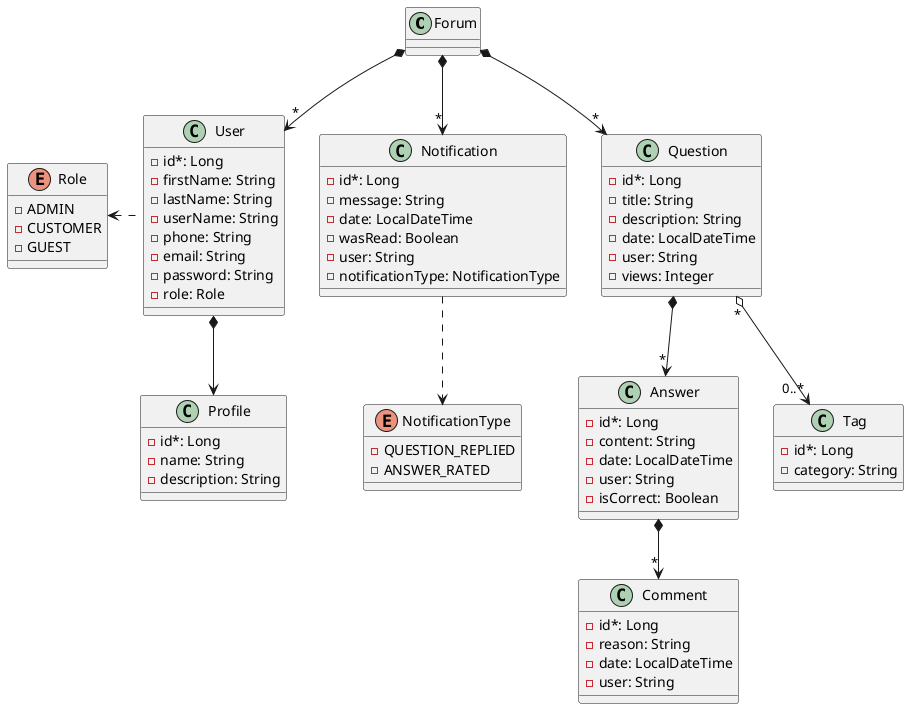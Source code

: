 @startuml

Forum *-down-> "*" User
Forum *-down-> "*" Notification
Forum *-down-> "*" Question
User *-down-> Profile
User .-left-> Role
Notification .down-> NotificationType
Question *-down-> "*" Answer
Question "*" o-down-> "0..*" Tag
Answer *-down-> "*" Comment


class User {
- id*: Long
- firstName: String
- lastName: String
- userName: String
- phone: String
- email: String
- password: String
- role: Role
}

enum Role {
- ADMIN
- CUSTOMER
- GUEST
}

enum NotificationType {
- QUESTION_REPLIED
- ANSWER_RATED
}

class Profile {
- id*: Long
- name: String
- description: String
}

class Question {
- id*: Long
- title: String
- description: String
- date: LocalDateTime
- user: String
- views: Integer
}

class Answer {
- id*: Long
- content: String
- date: LocalDateTime
- user: String
- isCorrect: Boolean
}

class Comment {
- id*: Long
- reason: String
- date: LocalDateTime
- user: String
}

class Tag {
- id*: Long
- category: String
}

class Notification {
- id*: Long
- message: String
- date: LocalDateTime
- wasRead: Boolean
- user: String
- notificationType: NotificationType
}

@enduml